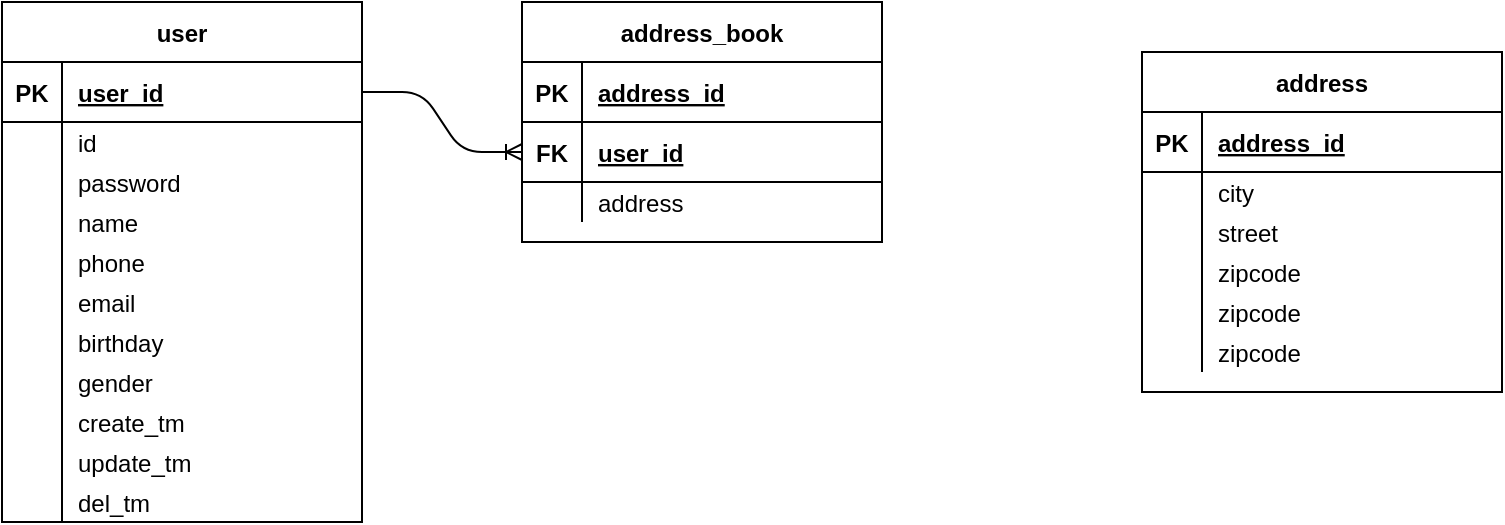 <mxfile version="14.7.0" type="github">
  <diagram id="hS0-Jv9Vj2bL1MJ7biXk" name="Page-1">
    <mxGraphModel dx="1426" dy="723" grid="1" gridSize="10" guides="1" tooltips="1" connect="1" arrows="1" fold="1" page="1" pageScale="1" pageWidth="3300" pageHeight="4681" math="0" shadow="0">
      <root>
        <object label="" id="0">
          <mxCell />
        </object>
        <mxCell id="1" parent="0" />
        <mxCell id="uE4KDx4OiM6YPT5_iRpZ-2" value="user" style="shape=table;startSize=30;container=1;collapsible=1;childLayout=tableLayout;fixedRows=1;rowLines=0;fontStyle=1;align=center;resizeLast=1;" parent="1" vertex="1">
          <mxGeometry x="70" y="60" width="180" height="260" as="geometry" />
        </mxCell>
        <mxCell id="uE4KDx4OiM6YPT5_iRpZ-3" value="" style="shape=partialRectangle;collapsible=0;dropTarget=0;pointerEvents=0;fillColor=none;top=0;left=0;bottom=1;right=0;points=[[0,0.5],[1,0.5]];portConstraint=eastwest;" parent="uE4KDx4OiM6YPT5_iRpZ-2" vertex="1">
          <mxGeometry y="30" width="180" height="30" as="geometry" />
        </mxCell>
        <mxCell id="uE4KDx4OiM6YPT5_iRpZ-4" value="PK" style="shape=partialRectangle;connectable=0;fillColor=none;top=0;left=0;bottom=0;right=0;fontStyle=1;overflow=hidden;" parent="uE4KDx4OiM6YPT5_iRpZ-3" vertex="1">
          <mxGeometry width="30" height="30" as="geometry" />
        </mxCell>
        <mxCell id="uE4KDx4OiM6YPT5_iRpZ-5" value="user_id" style="shape=partialRectangle;connectable=0;fillColor=none;top=0;left=0;bottom=0;right=0;align=left;spacingLeft=6;fontStyle=5;overflow=hidden;" parent="uE4KDx4OiM6YPT5_iRpZ-3" vertex="1">
          <mxGeometry x="30" width="150" height="30" as="geometry" />
        </mxCell>
        <mxCell id="uE4KDx4OiM6YPT5_iRpZ-6" value="" style="shape=partialRectangle;collapsible=0;dropTarget=0;pointerEvents=0;fillColor=none;top=0;left=0;bottom=0;right=0;points=[[0,0.5],[1,0.5]];portConstraint=eastwest;" parent="uE4KDx4OiM6YPT5_iRpZ-2" vertex="1">
          <mxGeometry y="60" width="180" height="20" as="geometry" />
        </mxCell>
        <mxCell id="uE4KDx4OiM6YPT5_iRpZ-7" value="" style="shape=partialRectangle;connectable=0;fillColor=none;top=0;left=0;bottom=0;right=0;editable=1;overflow=hidden;" parent="uE4KDx4OiM6YPT5_iRpZ-6" vertex="1">
          <mxGeometry width="30" height="20" as="geometry" />
        </mxCell>
        <mxCell id="uE4KDx4OiM6YPT5_iRpZ-8" value="id " style="shape=partialRectangle;connectable=0;fillColor=none;top=0;left=0;bottom=0;right=0;align=left;spacingLeft=6;overflow=hidden;" parent="uE4KDx4OiM6YPT5_iRpZ-6" vertex="1">
          <mxGeometry x="30" width="150" height="20" as="geometry" />
        </mxCell>
        <mxCell id="uE4KDx4OiM6YPT5_iRpZ-9" value="" style="shape=partialRectangle;collapsible=0;dropTarget=0;pointerEvents=0;fillColor=none;top=0;left=0;bottom=0;right=0;points=[[0,0.5],[1,0.5]];portConstraint=eastwest;" parent="uE4KDx4OiM6YPT5_iRpZ-2" vertex="1">
          <mxGeometry y="80" width="180" height="20" as="geometry" />
        </mxCell>
        <mxCell id="uE4KDx4OiM6YPT5_iRpZ-10" value="" style="shape=partialRectangle;connectable=0;fillColor=none;top=0;left=0;bottom=0;right=0;editable=1;overflow=hidden;" parent="uE4KDx4OiM6YPT5_iRpZ-9" vertex="1">
          <mxGeometry width="30" height="20" as="geometry" />
        </mxCell>
        <mxCell id="uE4KDx4OiM6YPT5_iRpZ-11" value="password" style="shape=partialRectangle;connectable=0;fillColor=none;top=0;left=0;bottom=0;right=0;align=left;spacingLeft=6;overflow=hidden;" parent="uE4KDx4OiM6YPT5_iRpZ-9" vertex="1">
          <mxGeometry x="30" width="150" height="20" as="geometry" />
        </mxCell>
        <mxCell id="dlGjpm0x64itvXXGKCWl-2" value="" style="shape=partialRectangle;collapsible=0;dropTarget=0;pointerEvents=0;fillColor=none;top=0;left=0;bottom=0;right=0;points=[[0,0.5],[1,0.5]];portConstraint=eastwest;" vertex="1" parent="uE4KDx4OiM6YPT5_iRpZ-2">
          <mxGeometry y="100" width="180" height="20" as="geometry" />
        </mxCell>
        <mxCell id="dlGjpm0x64itvXXGKCWl-3" value="" style="shape=partialRectangle;connectable=0;fillColor=none;top=0;left=0;bottom=0;right=0;editable=1;overflow=hidden;" vertex="1" parent="dlGjpm0x64itvXXGKCWl-2">
          <mxGeometry width="30" height="20" as="geometry" />
        </mxCell>
        <mxCell id="dlGjpm0x64itvXXGKCWl-4" value="name" style="shape=partialRectangle;connectable=0;fillColor=none;top=0;left=0;bottom=0;right=0;align=left;spacingLeft=6;overflow=hidden;" vertex="1" parent="dlGjpm0x64itvXXGKCWl-2">
          <mxGeometry x="30" width="150" height="20" as="geometry" />
        </mxCell>
        <mxCell id="dlGjpm0x64itvXXGKCWl-5" value="" style="shape=partialRectangle;collapsible=0;dropTarget=0;pointerEvents=0;fillColor=none;top=0;left=0;bottom=0;right=0;points=[[0,0.5],[1,0.5]];portConstraint=eastwest;" vertex="1" parent="uE4KDx4OiM6YPT5_iRpZ-2">
          <mxGeometry y="120" width="180" height="20" as="geometry" />
        </mxCell>
        <mxCell id="dlGjpm0x64itvXXGKCWl-6" value="" style="shape=partialRectangle;connectable=0;fillColor=none;top=0;left=0;bottom=0;right=0;editable=1;overflow=hidden;" vertex="1" parent="dlGjpm0x64itvXXGKCWl-5">
          <mxGeometry width="30" height="20" as="geometry" />
        </mxCell>
        <mxCell id="dlGjpm0x64itvXXGKCWl-7" value="phone" style="shape=partialRectangle;connectable=0;fillColor=none;top=0;left=0;bottom=0;right=0;align=left;spacingLeft=6;overflow=hidden;" vertex="1" parent="dlGjpm0x64itvXXGKCWl-5">
          <mxGeometry x="30" width="150" height="20" as="geometry" />
        </mxCell>
        <mxCell id="uE4KDx4OiM6YPT5_iRpZ-12" value="" style="shape=partialRectangle;collapsible=0;dropTarget=0;pointerEvents=0;fillColor=none;top=0;left=0;bottom=0;right=0;points=[[0,0.5],[1,0.5]];portConstraint=eastwest;" parent="uE4KDx4OiM6YPT5_iRpZ-2" vertex="1">
          <mxGeometry y="140" width="180" height="20" as="geometry" />
        </mxCell>
        <mxCell id="uE4KDx4OiM6YPT5_iRpZ-13" value="" style="shape=partialRectangle;connectable=0;fillColor=none;top=0;left=0;bottom=0;right=0;editable=1;overflow=hidden;" parent="uE4KDx4OiM6YPT5_iRpZ-12" vertex="1">
          <mxGeometry width="30" height="20" as="geometry" />
        </mxCell>
        <mxCell id="uE4KDx4OiM6YPT5_iRpZ-14" value="email" style="shape=partialRectangle;connectable=0;fillColor=none;top=0;left=0;bottom=0;right=0;align=left;spacingLeft=6;overflow=hidden;" parent="uE4KDx4OiM6YPT5_iRpZ-12" vertex="1">
          <mxGeometry x="30" width="150" height="20" as="geometry" />
        </mxCell>
        <mxCell id="KVE85p57WVLiW_LMR4PC-61" value="" style="shape=partialRectangle;collapsible=0;dropTarget=0;pointerEvents=0;fillColor=none;top=0;left=0;bottom=0;right=0;points=[[0,0.5],[1,0.5]];portConstraint=eastwest;" parent="uE4KDx4OiM6YPT5_iRpZ-2" vertex="1">
          <mxGeometry y="160" width="180" height="20" as="geometry" />
        </mxCell>
        <mxCell id="KVE85p57WVLiW_LMR4PC-62" value="" style="shape=partialRectangle;connectable=0;fillColor=none;top=0;left=0;bottom=0;right=0;editable=1;overflow=hidden;" parent="KVE85p57WVLiW_LMR4PC-61" vertex="1">
          <mxGeometry width="30" height="20" as="geometry" />
        </mxCell>
        <mxCell id="KVE85p57WVLiW_LMR4PC-63" value="birthday" style="shape=partialRectangle;connectable=0;fillColor=none;top=0;left=0;bottom=0;right=0;align=left;spacingLeft=6;overflow=hidden;" parent="KVE85p57WVLiW_LMR4PC-61" vertex="1">
          <mxGeometry x="30" width="150" height="20" as="geometry" />
        </mxCell>
        <mxCell id="KVE85p57WVLiW_LMR4PC-64" value="" style="shape=partialRectangle;collapsible=0;dropTarget=0;pointerEvents=0;fillColor=none;top=0;left=0;bottom=0;right=0;points=[[0,0.5],[1,0.5]];portConstraint=eastwest;" parent="uE4KDx4OiM6YPT5_iRpZ-2" vertex="1">
          <mxGeometry y="180" width="180" height="20" as="geometry" />
        </mxCell>
        <mxCell id="KVE85p57WVLiW_LMR4PC-65" value="" style="shape=partialRectangle;connectable=0;fillColor=none;top=0;left=0;bottom=0;right=0;editable=1;overflow=hidden;" parent="KVE85p57WVLiW_LMR4PC-64" vertex="1">
          <mxGeometry width="30" height="20" as="geometry" />
        </mxCell>
        <mxCell id="KVE85p57WVLiW_LMR4PC-66" value="gender" style="shape=partialRectangle;connectable=0;fillColor=none;top=0;left=0;bottom=0;right=0;align=left;spacingLeft=6;overflow=hidden;" parent="KVE85p57WVLiW_LMR4PC-64" vertex="1">
          <mxGeometry x="30" width="150" height="20" as="geometry" />
        </mxCell>
        <mxCell id="KVE85p57WVLiW_LMR4PC-67" value="" style="shape=partialRectangle;collapsible=0;dropTarget=0;pointerEvents=0;fillColor=none;top=0;left=0;bottom=0;right=0;points=[[0,0.5],[1,0.5]];portConstraint=eastwest;" parent="uE4KDx4OiM6YPT5_iRpZ-2" vertex="1">
          <mxGeometry y="200" width="180" height="20" as="geometry" />
        </mxCell>
        <mxCell id="KVE85p57WVLiW_LMR4PC-68" value="" style="shape=partialRectangle;connectable=0;fillColor=none;top=0;left=0;bottom=0;right=0;editable=1;overflow=hidden;" parent="KVE85p57WVLiW_LMR4PC-67" vertex="1">
          <mxGeometry width="30" height="20" as="geometry" />
        </mxCell>
        <mxCell id="KVE85p57WVLiW_LMR4PC-69" value="create_tm" style="shape=partialRectangle;connectable=0;fillColor=none;top=0;left=0;bottom=0;right=0;align=left;spacingLeft=6;overflow=hidden;" parent="KVE85p57WVLiW_LMR4PC-67" vertex="1">
          <mxGeometry x="30" width="150" height="20" as="geometry" />
        </mxCell>
        <mxCell id="KVE85p57WVLiW_LMR4PC-70" value="" style="shape=partialRectangle;collapsible=0;dropTarget=0;pointerEvents=0;fillColor=none;top=0;left=0;bottom=0;right=0;points=[[0,0.5],[1,0.5]];portConstraint=eastwest;" parent="uE4KDx4OiM6YPT5_iRpZ-2" vertex="1">
          <mxGeometry y="220" width="180" height="20" as="geometry" />
        </mxCell>
        <mxCell id="KVE85p57WVLiW_LMR4PC-71" value="" style="shape=partialRectangle;connectable=0;fillColor=none;top=0;left=0;bottom=0;right=0;editable=1;overflow=hidden;" parent="KVE85p57WVLiW_LMR4PC-70" vertex="1">
          <mxGeometry width="30" height="20" as="geometry" />
        </mxCell>
        <mxCell id="KVE85p57WVLiW_LMR4PC-72" value="update_tm" style="shape=partialRectangle;connectable=0;fillColor=none;top=0;left=0;bottom=0;right=0;align=left;spacingLeft=6;overflow=hidden;" parent="KVE85p57WVLiW_LMR4PC-70" vertex="1">
          <mxGeometry x="30" width="150" height="20" as="geometry" />
        </mxCell>
        <mxCell id="KVE85p57WVLiW_LMR4PC-73" value="" style="shape=partialRectangle;collapsible=0;dropTarget=0;pointerEvents=0;fillColor=none;top=0;left=0;bottom=0;right=0;points=[[0,0.5],[1,0.5]];portConstraint=eastwest;" parent="uE4KDx4OiM6YPT5_iRpZ-2" vertex="1">
          <mxGeometry y="240" width="180" height="20" as="geometry" />
        </mxCell>
        <mxCell id="KVE85p57WVLiW_LMR4PC-74" value="" style="shape=partialRectangle;connectable=0;fillColor=none;top=0;left=0;bottom=0;right=0;editable=1;overflow=hidden;" parent="KVE85p57WVLiW_LMR4PC-73" vertex="1">
          <mxGeometry width="30" height="20" as="geometry" />
        </mxCell>
        <mxCell id="KVE85p57WVLiW_LMR4PC-75" value="del_tm" style="shape=partialRectangle;connectable=0;fillColor=none;top=0;left=0;bottom=0;right=0;align=left;spacingLeft=6;overflow=hidden;" parent="KVE85p57WVLiW_LMR4PC-73" vertex="1">
          <mxGeometry x="30" width="150" height="20" as="geometry" />
        </mxCell>
        <mxCell id="KVE85p57WVLiW_LMR4PC-6" value="address_book" style="shape=table;startSize=30;container=1;collapsible=1;childLayout=tableLayout;fixedRows=1;rowLines=0;fontStyle=1;align=center;resizeLast=1;" parent="1" vertex="1">
          <mxGeometry x="330" y="60" width="180" height="120" as="geometry" />
        </mxCell>
        <mxCell id="KVE85p57WVLiW_LMR4PC-7" value="" style="shape=partialRectangle;collapsible=0;dropTarget=0;pointerEvents=0;fillColor=none;top=0;left=0;bottom=1;right=0;points=[[0,0.5],[1,0.5]];portConstraint=eastwest;" parent="KVE85p57WVLiW_LMR4PC-6" vertex="1">
          <mxGeometry y="30" width="180" height="30" as="geometry" />
        </mxCell>
        <mxCell id="KVE85p57WVLiW_LMR4PC-8" value="PK" style="shape=partialRectangle;connectable=0;fillColor=none;top=0;left=0;bottom=0;right=0;fontStyle=1;overflow=hidden;" parent="KVE85p57WVLiW_LMR4PC-7" vertex="1">
          <mxGeometry width="30" height="30" as="geometry" />
        </mxCell>
        <mxCell id="KVE85p57WVLiW_LMR4PC-9" value="address_id" style="shape=partialRectangle;connectable=0;fillColor=none;top=0;left=0;bottom=0;right=0;align=left;spacingLeft=6;fontStyle=5;overflow=hidden;" parent="KVE85p57WVLiW_LMR4PC-7" vertex="1">
          <mxGeometry x="30" width="150" height="30" as="geometry" />
        </mxCell>
        <mxCell id="KVE85p57WVLiW_LMR4PC-76" value="" style="shape=partialRectangle;collapsible=0;dropTarget=0;pointerEvents=0;fillColor=none;top=0;left=0;bottom=1;right=0;points=[[0,0.5],[1,0.5]];portConstraint=eastwest;" parent="KVE85p57WVLiW_LMR4PC-6" vertex="1">
          <mxGeometry y="60" width="180" height="30" as="geometry" />
        </mxCell>
        <mxCell id="KVE85p57WVLiW_LMR4PC-77" value="FK" style="shape=partialRectangle;connectable=0;fillColor=none;top=0;left=0;bottom=0;right=0;fontStyle=1;overflow=hidden;" parent="KVE85p57WVLiW_LMR4PC-76" vertex="1">
          <mxGeometry width="30" height="30" as="geometry" />
        </mxCell>
        <mxCell id="KVE85p57WVLiW_LMR4PC-78" value="user_id" style="shape=partialRectangle;connectable=0;fillColor=none;top=0;left=0;bottom=0;right=0;align=left;spacingLeft=6;fontStyle=5;overflow=hidden;" parent="KVE85p57WVLiW_LMR4PC-76" vertex="1">
          <mxGeometry x="30" width="150" height="30" as="geometry" />
        </mxCell>
        <mxCell id="KVE85p57WVLiW_LMR4PC-10" value="" style="shape=partialRectangle;collapsible=0;dropTarget=0;pointerEvents=0;fillColor=none;top=0;left=0;bottom=0;right=0;points=[[0,0.5],[1,0.5]];portConstraint=eastwest;" parent="KVE85p57WVLiW_LMR4PC-6" vertex="1">
          <mxGeometry y="90" width="180" height="20" as="geometry" />
        </mxCell>
        <mxCell id="KVE85p57WVLiW_LMR4PC-11" value="" style="shape=partialRectangle;connectable=0;fillColor=none;top=0;left=0;bottom=0;right=0;editable=1;overflow=hidden;" parent="KVE85p57WVLiW_LMR4PC-10" vertex="1">
          <mxGeometry width="30" height="20" as="geometry" />
        </mxCell>
        <mxCell id="KVE85p57WVLiW_LMR4PC-12" value="address" style="shape=partialRectangle;connectable=0;fillColor=none;top=0;left=0;bottom=0;right=0;align=left;spacingLeft=6;overflow=hidden;" parent="KVE85p57WVLiW_LMR4PC-10" vertex="1">
          <mxGeometry x="30" width="150" height="20" as="geometry" />
        </mxCell>
        <mxCell id="KVE85p57WVLiW_LMR4PC-38" value="address" style="shape=table;startSize=30;container=1;collapsible=1;childLayout=tableLayout;fixedRows=1;rowLines=0;fontStyle=1;align=center;resizeLast=1;" parent="1" vertex="1">
          <mxGeometry x="640" y="85" width="180" height="170" as="geometry" />
        </mxCell>
        <mxCell id="KVE85p57WVLiW_LMR4PC-39" value="" style="shape=partialRectangle;collapsible=0;dropTarget=0;pointerEvents=0;fillColor=none;top=0;left=0;bottom=1;right=0;points=[[0,0.5],[1,0.5]];portConstraint=eastwest;" parent="KVE85p57WVLiW_LMR4PC-38" vertex="1">
          <mxGeometry y="30" width="180" height="30" as="geometry" />
        </mxCell>
        <mxCell id="KVE85p57WVLiW_LMR4PC-40" value="PK" style="shape=partialRectangle;connectable=0;fillColor=none;top=0;left=0;bottom=0;right=0;fontStyle=1;overflow=hidden;" parent="KVE85p57WVLiW_LMR4PC-39" vertex="1">
          <mxGeometry width="30" height="30" as="geometry" />
        </mxCell>
        <mxCell id="KVE85p57WVLiW_LMR4PC-41" value="address_id" style="shape=partialRectangle;connectable=0;fillColor=none;top=0;left=0;bottom=0;right=0;align=left;spacingLeft=6;fontStyle=5;overflow=hidden;" parent="KVE85p57WVLiW_LMR4PC-39" vertex="1">
          <mxGeometry x="30" width="150" height="30" as="geometry" />
        </mxCell>
        <mxCell id="KVE85p57WVLiW_LMR4PC-42" value="" style="shape=partialRectangle;collapsible=0;dropTarget=0;pointerEvents=0;fillColor=none;top=0;left=0;bottom=0;right=0;points=[[0,0.5],[1,0.5]];portConstraint=eastwest;" parent="KVE85p57WVLiW_LMR4PC-38" vertex="1">
          <mxGeometry y="60" width="180" height="20" as="geometry" />
        </mxCell>
        <mxCell id="KVE85p57WVLiW_LMR4PC-43" value="" style="shape=partialRectangle;connectable=0;fillColor=none;top=0;left=0;bottom=0;right=0;editable=1;overflow=hidden;" parent="KVE85p57WVLiW_LMR4PC-42" vertex="1">
          <mxGeometry width="30" height="20" as="geometry" />
        </mxCell>
        <mxCell id="KVE85p57WVLiW_LMR4PC-44" value="city" style="shape=partialRectangle;connectable=0;fillColor=none;top=0;left=0;bottom=0;right=0;align=left;spacingLeft=6;overflow=hidden;" parent="KVE85p57WVLiW_LMR4PC-42" vertex="1">
          <mxGeometry x="30" width="150" height="20" as="geometry" />
        </mxCell>
        <mxCell id="KVE85p57WVLiW_LMR4PC-45" value="" style="shape=partialRectangle;collapsible=0;dropTarget=0;pointerEvents=0;fillColor=none;top=0;left=0;bottom=0;right=0;points=[[0,0.5],[1,0.5]];portConstraint=eastwest;" parent="KVE85p57WVLiW_LMR4PC-38" vertex="1">
          <mxGeometry y="80" width="180" height="20" as="geometry" />
        </mxCell>
        <mxCell id="KVE85p57WVLiW_LMR4PC-46" value="" style="shape=partialRectangle;connectable=0;fillColor=none;top=0;left=0;bottom=0;right=0;editable=1;overflow=hidden;" parent="KVE85p57WVLiW_LMR4PC-45" vertex="1">
          <mxGeometry width="30" height="20" as="geometry" />
        </mxCell>
        <mxCell id="KVE85p57WVLiW_LMR4PC-47" value="street" style="shape=partialRectangle;connectable=0;fillColor=none;top=0;left=0;bottom=0;right=0;align=left;spacingLeft=6;overflow=hidden;" parent="KVE85p57WVLiW_LMR4PC-45" vertex="1">
          <mxGeometry x="30" width="150" height="20" as="geometry" />
        </mxCell>
        <mxCell id="KVE85p57WVLiW_LMR4PC-48" value="" style="shape=partialRectangle;collapsible=0;dropTarget=0;pointerEvents=0;fillColor=none;top=0;left=0;bottom=0;right=0;points=[[0,0.5],[1,0.5]];portConstraint=eastwest;" parent="KVE85p57WVLiW_LMR4PC-38" vertex="1">
          <mxGeometry y="100" width="180" height="20" as="geometry" />
        </mxCell>
        <mxCell id="KVE85p57WVLiW_LMR4PC-49" value="" style="shape=partialRectangle;connectable=0;fillColor=none;top=0;left=0;bottom=0;right=0;editable=1;overflow=hidden;" parent="KVE85p57WVLiW_LMR4PC-48" vertex="1">
          <mxGeometry width="30" height="20" as="geometry" />
        </mxCell>
        <mxCell id="KVE85p57WVLiW_LMR4PC-50" value="zipcode" style="shape=partialRectangle;connectable=0;fillColor=none;top=0;left=0;bottom=0;right=0;align=left;spacingLeft=6;overflow=hidden;" parent="KVE85p57WVLiW_LMR4PC-48" vertex="1">
          <mxGeometry x="30" width="150" height="20" as="geometry" />
        </mxCell>
        <mxCell id="KVE85p57WVLiW_LMR4PC-54" value="" style="shape=partialRectangle;collapsible=0;dropTarget=0;pointerEvents=0;fillColor=none;top=0;left=0;bottom=0;right=0;points=[[0,0.5],[1,0.5]];portConstraint=eastwest;" parent="KVE85p57WVLiW_LMR4PC-38" vertex="1">
          <mxGeometry y="120" width="180" height="20" as="geometry" />
        </mxCell>
        <mxCell id="KVE85p57WVLiW_LMR4PC-55" value="" style="shape=partialRectangle;connectable=0;fillColor=none;top=0;left=0;bottom=0;right=0;editable=1;overflow=hidden;" parent="KVE85p57WVLiW_LMR4PC-54" vertex="1">
          <mxGeometry width="30" height="20" as="geometry" />
        </mxCell>
        <mxCell id="KVE85p57WVLiW_LMR4PC-56" value="zipcode" style="shape=partialRectangle;connectable=0;fillColor=none;top=0;left=0;bottom=0;right=0;align=left;spacingLeft=6;overflow=hidden;" parent="KVE85p57WVLiW_LMR4PC-54" vertex="1">
          <mxGeometry x="30" width="150" height="20" as="geometry" />
        </mxCell>
        <mxCell id="KVE85p57WVLiW_LMR4PC-51" value="" style="shape=partialRectangle;collapsible=0;dropTarget=0;pointerEvents=0;fillColor=none;top=0;left=0;bottom=0;right=0;points=[[0,0.5],[1,0.5]];portConstraint=eastwest;" parent="KVE85p57WVLiW_LMR4PC-38" vertex="1">
          <mxGeometry y="140" width="180" height="20" as="geometry" />
        </mxCell>
        <mxCell id="KVE85p57WVLiW_LMR4PC-52" value="" style="shape=partialRectangle;connectable=0;fillColor=none;top=0;left=0;bottom=0;right=0;editable=1;overflow=hidden;" parent="KVE85p57WVLiW_LMR4PC-51" vertex="1">
          <mxGeometry width="30" height="20" as="geometry" />
        </mxCell>
        <mxCell id="KVE85p57WVLiW_LMR4PC-53" value="zipcode" style="shape=partialRectangle;connectable=0;fillColor=none;top=0;left=0;bottom=0;right=0;align=left;spacingLeft=6;overflow=hidden;" parent="KVE85p57WVLiW_LMR4PC-51" vertex="1">
          <mxGeometry x="30" width="150" height="20" as="geometry" />
        </mxCell>
        <mxCell id="KVE85p57WVLiW_LMR4PC-80" value="" style="edgeStyle=entityRelationEdgeStyle;fontSize=12;html=1;endArrow=ERoneToMany;exitX=1;exitY=0.5;exitDx=0;exitDy=0;entryX=0;entryY=0.5;entryDx=0;entryDy=0;" parent="1" source="uE4KDx4OiM6YPT5_iRpZ-3" target="KVE85p57WVLiW_LMR4PC-76" edge="1">
          <mxGeometry width="100" height="100" relative="1" as="geometry">
            <mxPoint x="670" y="310" as="sourcePoint" />
            <mxPoint x="770" y="210" as="targetPoint" />
          </mxGeometry>
        </mxCell>
      </root>
    </mxGraphModel>
  </diagram>
</mxfile>
